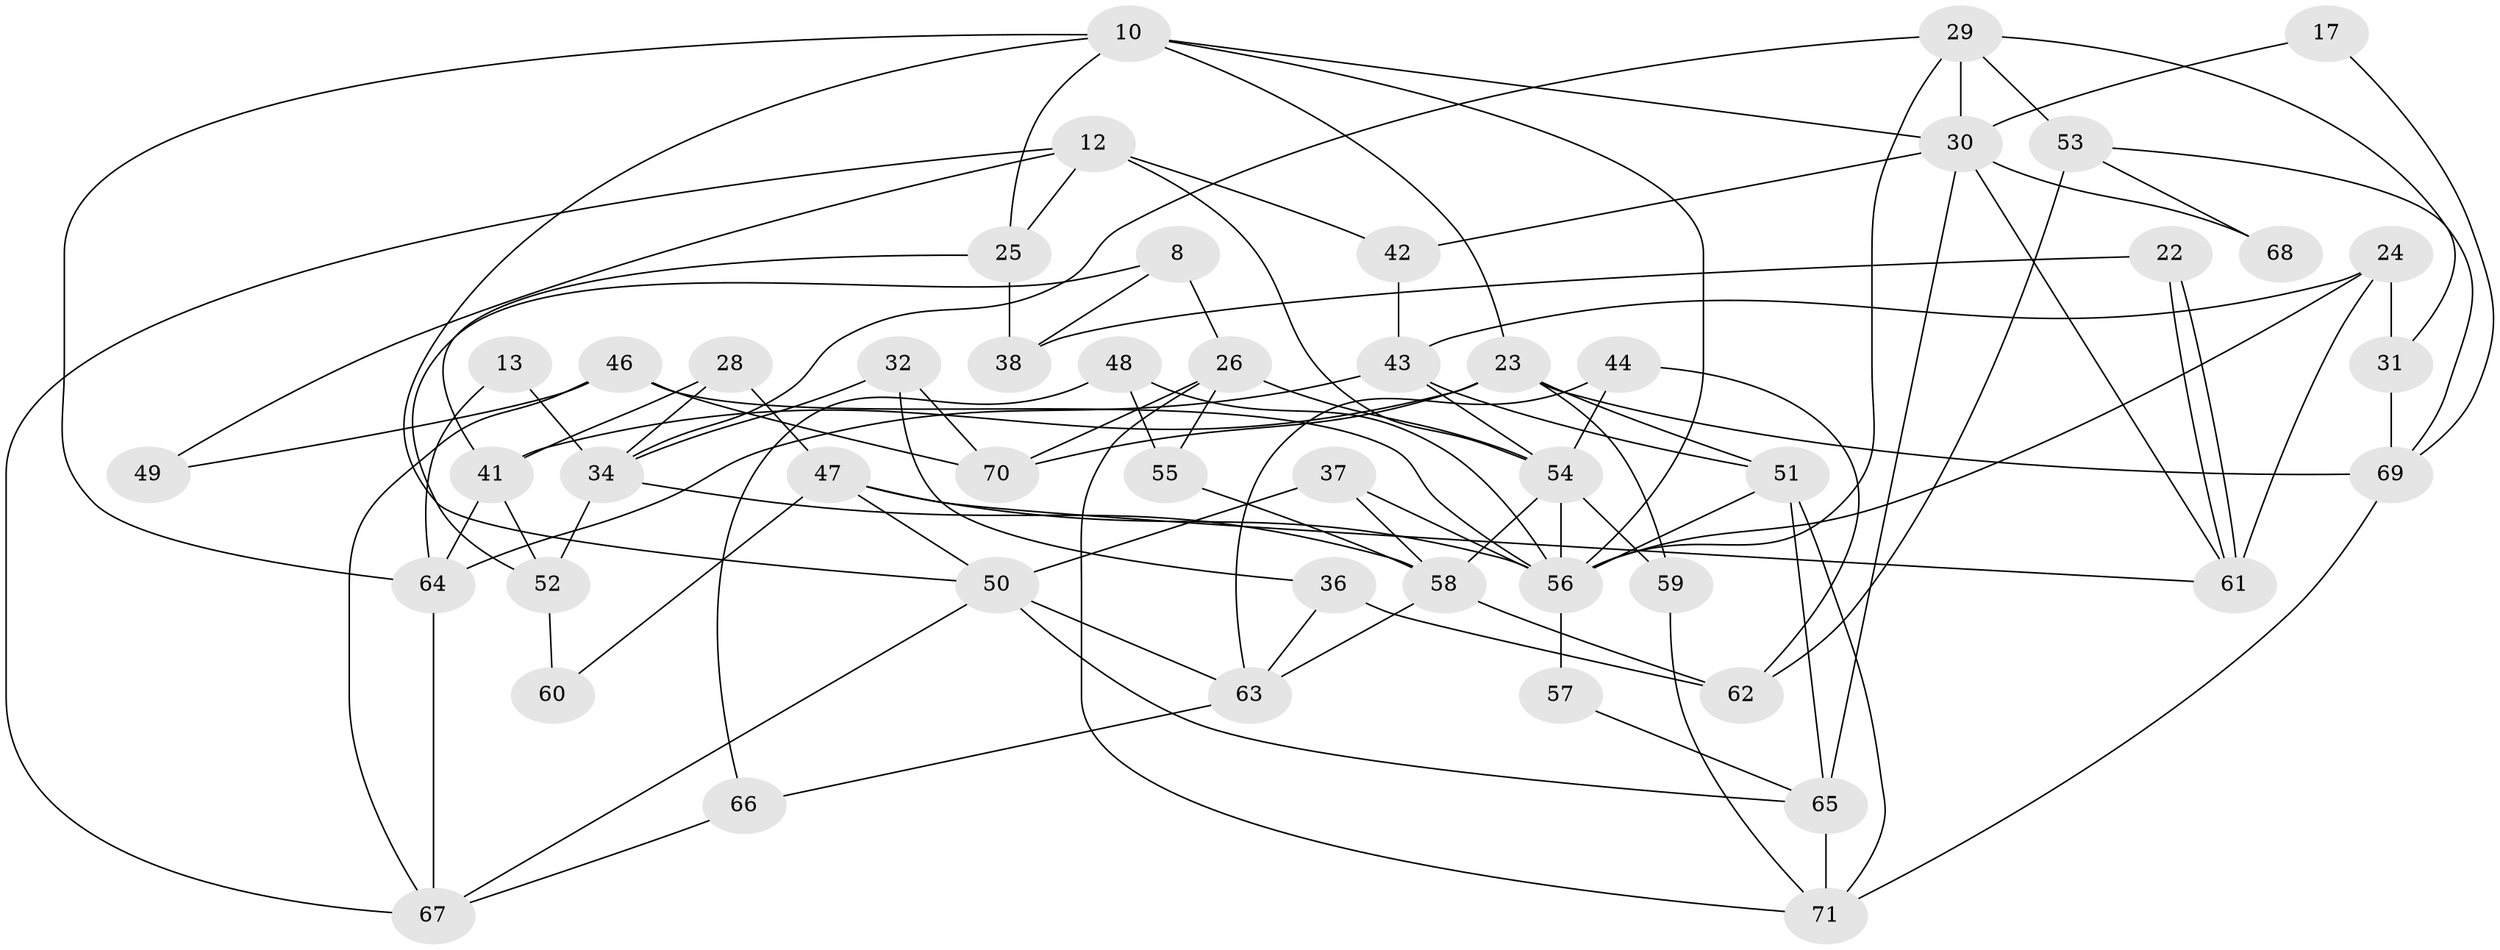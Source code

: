 // original degree distribution, {4: 0.2676056338028169, 5: 0.11267605633802817, 6: 0.08450704225352113, 3: 0.3380281690140845, 7: 0.056338028169014086, 2: 0.11267605633802817, 8: 0.028169014084507043}
// Generated by graph-tools (version 1.1) at 2025/54/03/04/25 21:54:16]
// undirected, 49 vertices, 103 edges
graph export_dot {
graph [start="1"]
  node [color=gray90,style=filled];
  8;
  10 [super="+3"];
  12;
  13;
  17;
  22;
  23 [super="+2"];
  24;
  25 [super="+20"];
  26;
  28;
  29 [super="+18"];
  30;
  31;
  32;
  34;
  36;
  37 [super="+35"];
  38;
  41;
  42 [super="+5"];
  43;
  44;
  46;
  47;
  48 [super="+15"];
  49;
  50 [super="+16"];
  51 [super="+40"];
  52;
  53 [super="+27"];
  54 [super="+39+9+45"];
  55;
  56 [super="+33+21"];
  57;
  58 [super="+6"];
  59;
  60;
  61;
  62;
  63;
  64 [super="+11"];
  65 [super="+7"];
  66;
  67;
  68;
  69 [super="+19"];
  70;
  71;
  8 -- 26;
  8 -- 52;
  8 -- 38;
  10 -- 30 [weight=2];
  10 -- 25;
  10 -- 64 [weight=2];
  10 -- 23;
  10 -- 50;
  10 -- 56;
  12 -- 54 [weight=2];
  12 -- 67;
  12 -- 25 [weight=2];
  12 -- 49;
  12 -- 42;
  13 -- 34;
  13 -- 64;
  17 -- 30;
  17 -- 69;
  22 -- 38;
  22 -- 61;
  22 -- 61;
  23 -- 69;
  23 -- 51;
  23 -- 70;
  23 -- 41;
  23 -- 59;
  24 -- 61;
  24 -- 43;
  24 -- 31;
  24 -- 56;
  25 -- 38;
  25 -- 41;
  26 -- 70;
  26 -- 54;
  26 -- 55;
  26 -- 71;
  28 -- 34;
  28 -- 47;
  28 -- 41;
  29 -- 31;
  29 -- 56 [weight=2];
  29 -- 34;
  29 -- 53 [weight=2];
  29 -- 30;
  30 -- 42;
  30 -- 61;
  30 -- 68;
  30 -- 65;
  31 -- 69;
  32 -- 70;
  32 -- 34;
  32 -- 36;
  34 -- 58 [weight=2];
  34 -- 52;
  36 -- 63;
  36 -- 62;
  37 -- 50 [weight=2];
  37 -- 58 [weight=2];
  37 -- 56 [weight=2];
  41 -- 52;
  41 -- 64;
  42 -- 43;
  43 -- 54;
  43 -- 64;
  43 -- 51;
  44 -- 63;
  44 -- 62;
  44 -- 54;
  46 -- 67;
  46 -- 56;
  46 -- 49;
  46 -- 70;
  47 -- 50;
  47 -- 61;
  47 -- 60;
  47 -- 56;
  48 -- 55 [weight=2];
  48 -- 66;
  48 -- 56;
  50 -- 65;
  50 -- 67;
  50 -- 63;
  51 -- 56 [weight=2];
  51 -- 65;
  51 -- 71;
  52 -- 60;
  53 -- 62;
  53 -- 69;
  53 -- 68;
  54 -- 58 [weight=3];
  54 -- 59;
  54 -- 56 [weight=2];
  55 -- 58;
  56 -- 57;
  57 -- 65;
  58 -- 62;
  58 -- 63;
  59 -- 71;
  63 -- 66;
  64 -- 67;
  65 -- 71 [weight=2];
  66 -- 67;
  69 -- 71 [weight=2];
}
